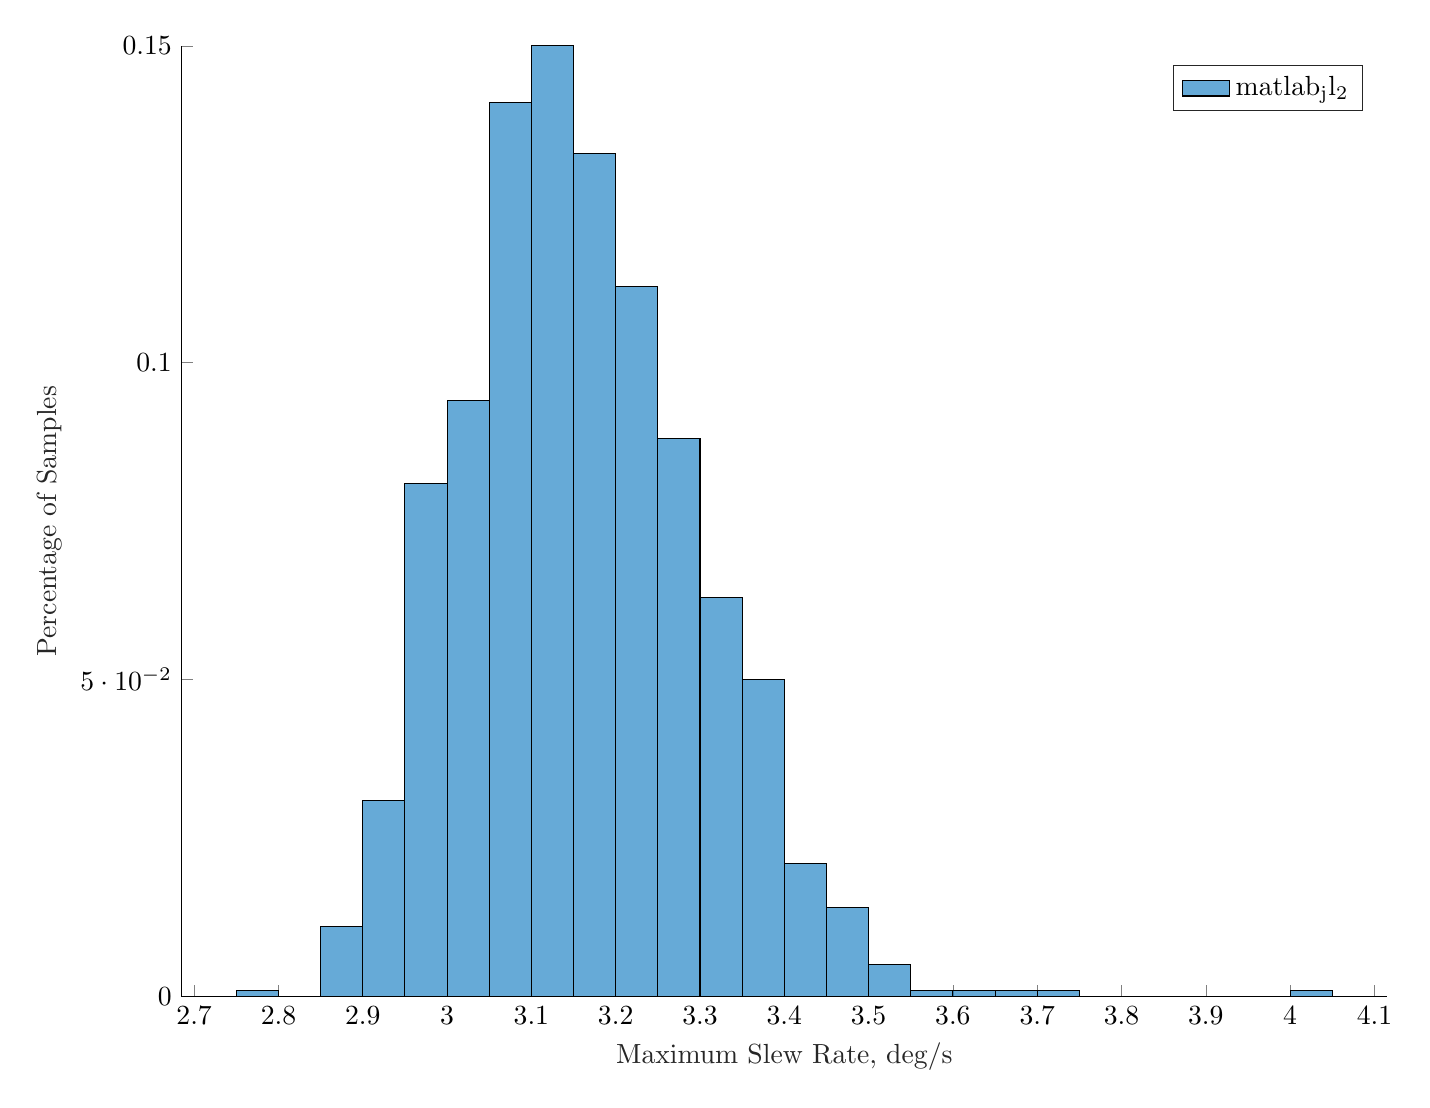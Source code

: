 % This file was created by matlab2tikz.
%
%The latest updates can be retrieved from
%  http://www.mathworks.com/matlabcentral/fileexchange/22022-matlab2tikz-matlab2tikz
%where you can also make suggestions and rate matlab2tikz.
%
\definecolor{mycolor1}{rgb}{0.0,0.447,0.741}%
%
\begin{tikzpicture}

\begin{axis}[%
width=6.028in,
height=4.754in,
at={(1.011in,0.642in)},
scale only axis,
xmin=2.685,
xmax=4.115,
xlabel style={font=\color{white!15!black}},
xlabel={Maximum Slew Rate, deg/s},
ymin=0,
ymax=0.15,
ytick={0,0.05,0.1,0.15},
ylabel style={font=\color{white!15!black}},
ylabel={Percentage of Samples},
axis background/.style={fill=white},
axis x line*=bottom,
axis y line*=left,
legend style={legend cell align=left, align=left, draw=white!15!black}
]
\addplot[ybar interval, fill=mycolor1, fill opacity=0.6, draw=black, area legend] table[row sep=crcr] {%
x	y\\
2.75	0.001\\
2.8	0\\
2.85	0.011\\
2.9	0.031\\
2.95	0.081\\
3	0.094\\
3.05	0.141\\
3.1	0.15\\
3.15	0.133\\
3.2	0.112\\
3.25	0.088\\
3.3	0.063\\
3.35	0.05\\
3.4	0.021\\
3.45	0.014\\
3.5	0.005\\
3.55	0.001\\
3.6	0.001\\
3.65	0.001\\
3.7	0.001\\
3.75	0\\
3.8	0\\
3.85	0\\
3.9	0\\
3.95	0\\
4	0.001\\
4.05	0.001\\
};
\addlegendentry{$\text{matlab}_\text{j}\text{l}_\text{2}$}

\end{axis}
\end{tikzpicture}%